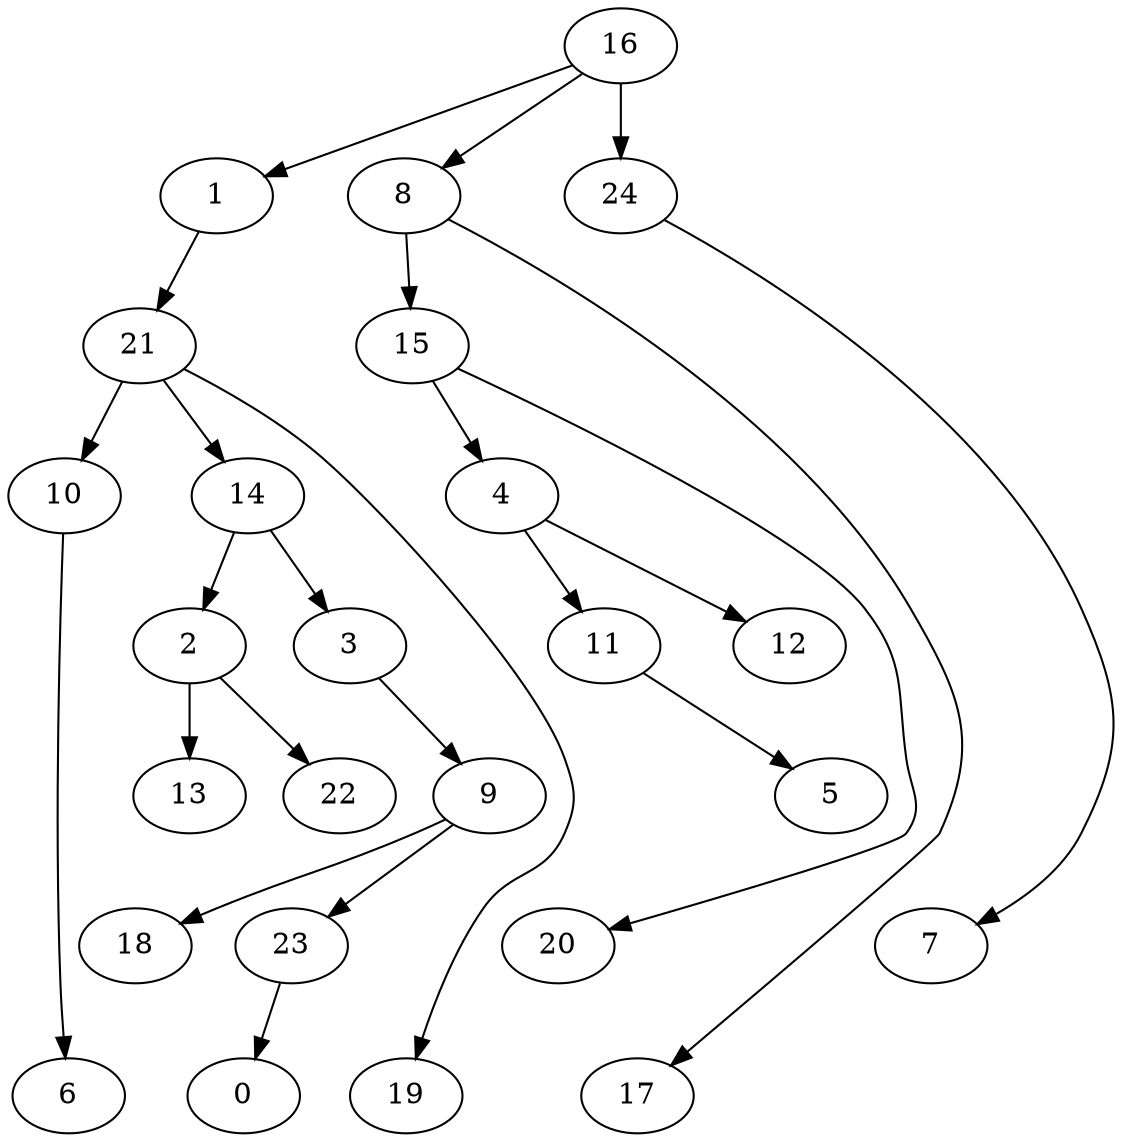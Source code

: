 digraph G {
    1;
    21;
    10;
    14;
    19;
    2;
    13;
    22;
    3;
    9;
    18;
    23;
    4;
    11;
    12;
    5;
    8;
    15;
    17;
    20;
    0;
    6;
    16;
    24;
    7;
    1 -> 21 [weight=0];
    21 -> 10 [weight=0];
    21 -> 14 [weight=0];
    21 -> 19 [weight=0];
    10 -> 6 [weight=0];
    14 -> 2 [weight=0];
    14 -> 3 [weight=0];
    2 -> 13 [weight=0];
    2 -> 22 [weight=0];
    3 -> 9 [weight=0];
    9 -> 18 [weight=0];
    9 -> 23 [weight=0];
    23 -> 0 [weight=0];
    4 -> 11 [weight=0];
    4 -> 12 [weight=0];
    11 -> 5 [weight=0];
    8 -> 15 [weight=0];
    8 -> 17 [weight=0];
    15 -> 4 [weight=0];
    15 -> 20 [weight=0];
    16 -> 1 [weight=0];
    16 -> 8 [weight=0];
    16 -> 24 [weight=1];
    24 -> 7 [weight=0];
}
